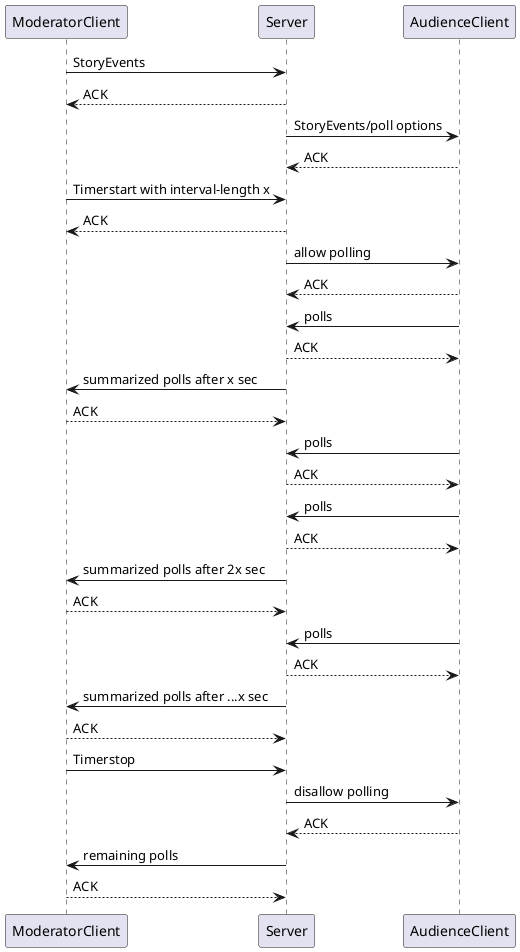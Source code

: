 @startuml
"ModeratorClient" as mc -> "Server" as s : StoryEvents
s --> mc: ACK
s -> "AudienceClient" as ac : StoryEvents/poll options
ac --> s: ACK
mc -> s: Timerstart with interval-length x 
s --> mc: ACK
s -> ac: allow polling
ac --> s: ACK
ac -> s: polls
s --> ac: ACK
s -> mc: summarized polls after x sec
mc --> s: ACK
ac -> s: polls
s --> ac: ACK
ac -> s: polls
s --> ac: ACK
s -> mc: summarized polls after 2x sec
mc --> s: ACK
ac -> s: polls
s --> ac: ACK
s -> mc: summarized polls after ...x sec
mc --> s: ACK
mc -> s: Timerstop
s -> ac: disallow polling
ac --> s: ACK
s -> mc: remaining polls
mc --> s: ACK
@enduml